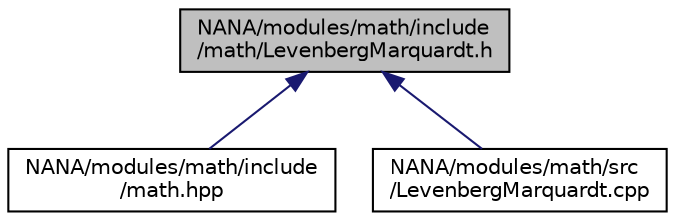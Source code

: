 digraph "NANA/modules/math/include/math/LevenbergMarquardt.h"
{
 // LATEX_PDF_SIZE
  edge [fontname="Helvetica",fontsize="10",labelfontname="Helvetica",labelfontsize="10"];
  node [fontname="Helvetica",fontsize="10",shape=record];
  Node1 [label="NANA/modules/math/include\l/math/LevenbergMarquardt.h",height=0.2,width=0.4,color="black", fillcolor="grey75", style="filled", fontcolor="black",tooltip="实现列文伯格-马夸尔特算法"];
  Node1 -> Node2 [dir="back",color="midnightblue",fontsize="10",style="solid",fontname="Helvetica"];
  Node2 [label="NANA/modules/math/include\l/math.hpp",height=0.2,width=0.4,color="black", fillcolor="white", style="filled",URL="$math_8hpp.html",tooltip="实现基本的数学运算"];
  Node1 -> Node3 [dir="back",color="midnightblue",fontsize="10",style="solid",fontname="Helvetica"];
  Node3 [label="NANA/modules/math/src\l/LevenbergMarquardt.cpp",height=0.2,width=0.4,color="black", fillcolor="white", style="filled",URL="$_levenberg_marquardt_8cpp_source.html",tooltip=" "];
}
